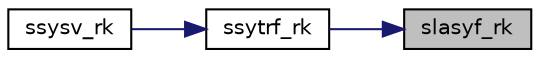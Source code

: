 digraph "slasyf_rk"
{
 // LATEX_PDF_SIZE
  edge [fontname="Helvetica",fontsize="10",labelfontname="Helvetica",labelfontsize="10"];
  node [fontname="Helvetica",fontsize="10",shape=record];
  rankdir="RL";
  Node1 [label="slasyf_rk",height=0.2,width=0.4,color="black", fillcolor="grey75", style="filled", fontcolor="black",tooltip="SLASYF_RK computes a partial factorization of a real symmetric indefinite matrix using bounded Bunch-..."];
  Node1 -> Node2 [dir="back",color="midnightblue",fontsize="10",style="solid",fontname="Helvetica"];
  Node2 [label="ssytrf_rk",height=0.2,width=0.4,color="black", fillcolor="white", style="filled",URL="$ssytrf__rk_8f.html#a0afb5815527e91e5e4f48a2aa4066bcf",tooltip="SSYTRF_RK computes the factorization of a real symmetric indefinite matrix using the bounded Bunch-Ka..."];
  Node2 -> Node3 [dir="back",color="midnightblue",fontsize="10",style="solid",fontname="Helvetica"];
  Node3 [label="ssysv_rk",height=0.2,width=0.4,color="black", fillcolor="white", style="filled",URL="$ssysv__rk_8f.html#aeb68410e46703ed4079117e14f67a653",tooltip="SSYSV_RK computes the solution to system of linear equations A * X = B for SY matrices"];
}
